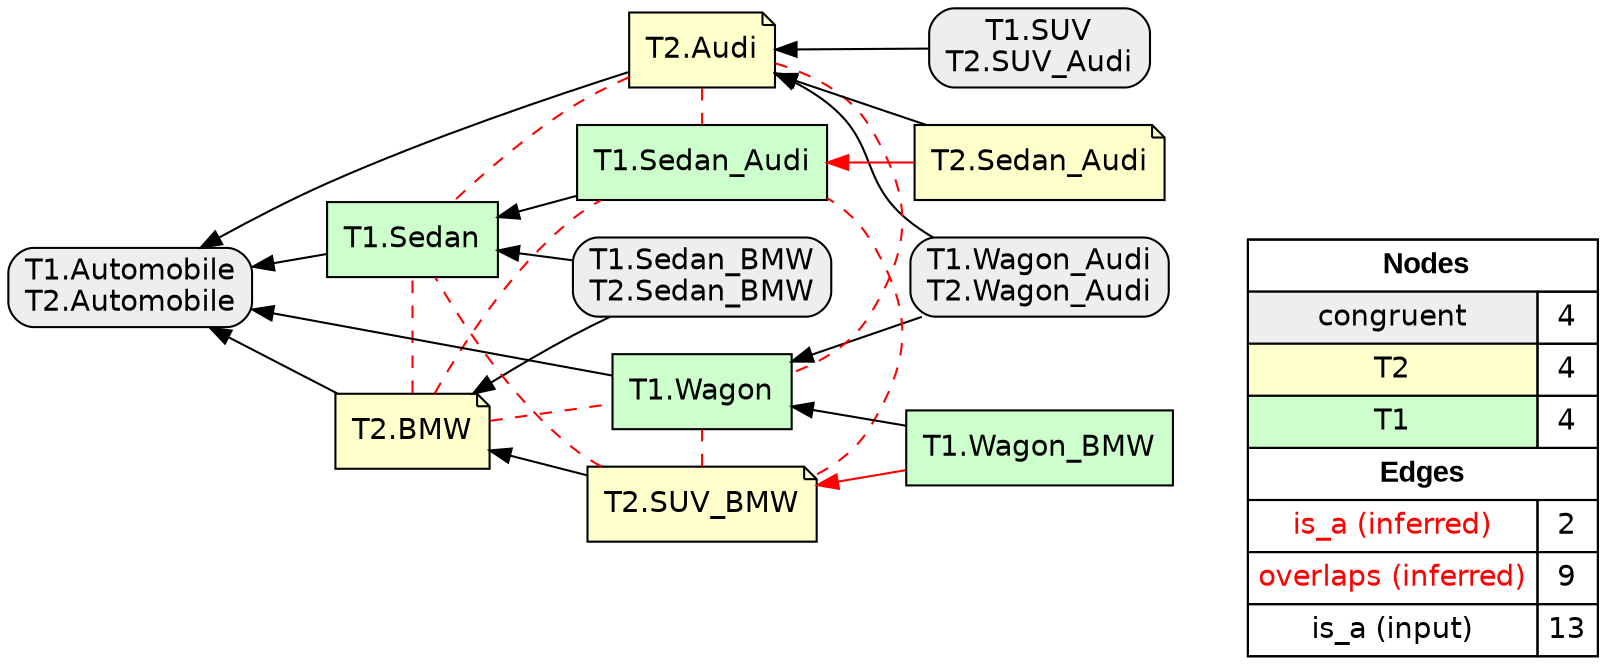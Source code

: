 digraph{
rankdir=RL
node[shape=box style="filled,rounded" fillcolor="#EEEEEE" fontname="helvetica"] 
"T1.Wagon_Audi\nT2.Wagon_Audi"
"T1.Automobile\nT2.Automobile"
"T1.Sedan_BMW\nT2.Sedan_BMW"
"T1.SUV\nT2.SUV_Audi"
node[shape=note style=filled fillcolor="#FFFFCC" fontname="helvetica"] 
"T2.SUV_BMW"
"T2.Audi"
"T2.BMW"
"T2.Sedan_Audi"
node[shape=box style=filled fillcolor="#CCFFCC" fontname="helvetica"] 
"T1.Wagon_BMW"
"T1.Sedan"
"T1.Wagon"
"T1.Sedan_Audi"
edge[arrowhead=normal style=solid color="#FF0000" constraint=true penwidth=1]
"T1.Wagon_BMW" -> "T2.SUV_BMW"
"T2.Sedan_Audi" -> "T1.Sedan_Audi"
edge[arrowhead=none style=dashed color="#FF0000" constraint=false penwidth=1]
"T2.SUV_BMW" -> "T1.Wagon"
"T2.Audi" -> "T1.Sedan_Audi"
"T2.BMW" -> "T1.Wagon"
"T2.SUV_BMW" -> "T1.Sedan"
"T2.Audi" -> "T1.Sedan"
"T2.Audi" -> "T1.Wagon"
"T2.SUV_BMW" -> "T1.Sedan_Audi"
"T2.BMW" -> "T1.Sedan"
"T2.BMW" -> "T1.Sedan_Audi"
edge[arrowhead=normal style=dotted color="#000000" constraint=true penwidth=1]
edge[arrowhead=normal style=solid color="#000000" constraint=true penwidth=1]
"T1.Sedan_BMW\nT2.Sedan_BMW" -> "T1.Sedan"
"T1.Wagon" -> "T1.Automobile\nT2.Automobile"
"T1.Sedan_BMW\nT2.Sedan_BMW" -> "T2.BMW"
"T1.Wagon_Audi\nT2.Wagon_Audi" -> "T1.Wagon"
"T1.Sedan" -> "T1.Automobile\nT2.Automobile"
"T1.Sedan_Audi" -> "T1.Sedan"
"T2.Audi" -> "T1.Automobile\nT2.Automobile"
"T1.SUV\nT2.SUV_Audi" -> "T2.Audi"
"T1.Wagon_Audi\nT2.Wagon_Audi" -> "T2.Audi"
"T2.BMW" -> "T1.Automobile\nT2.Automobile"
"T2.Sedan_Audi" -> "T2.Audi"
"T1.Wagon_BMW" -> "T1.Wagon"
"T2.SUV_BMW" -> "T2.BMW"
node[shape=box] 
{rank=source Legend [fillcolor= white margin=0 label=< 
 <TABLE BORDER="0" CELLBORDER="1" CELLSPACING="0" CELLPADDING="4"> 
<TR> <TD COLSPAN="2"><font face="Arial Black"> Nodes</font></TD> </TR> 
<TR> 
 <TD bgcolor="#EEEEEE" fontname="helvetica">congruent</TD> 
 <TD>4</TD> 
 </TR> 
<TR> 
 <TD bgcolor="#FFFFCC" fontname="helvetica">T2</TD> 
 <TD>4</TD> 
 </TR> 
<TR> 
 <TD bgcolor="#CCFFCC" fontname="helvetica">T1</TD> 
 <TD>4</TD> 
 </TR> 
<TR> <TD COLSPAN="2"><font face = "Arial Black"> Edges </font></TD> </TR> 
<TR> 
 <TD><font color ="#FF0000">is_a (inferred)</font></TD><TD>2</TD>
</TR>
<TR> 
 <TD><font color ="#FF0000">overlaps (inferred)</font></TD><TD>9</TD>
</TR>
<TR> 
 <TD><font color ="#000000">is_a (input)</font></TD><TD>13</TD>
</TR>
</TABLE> 
 >] } 
}
